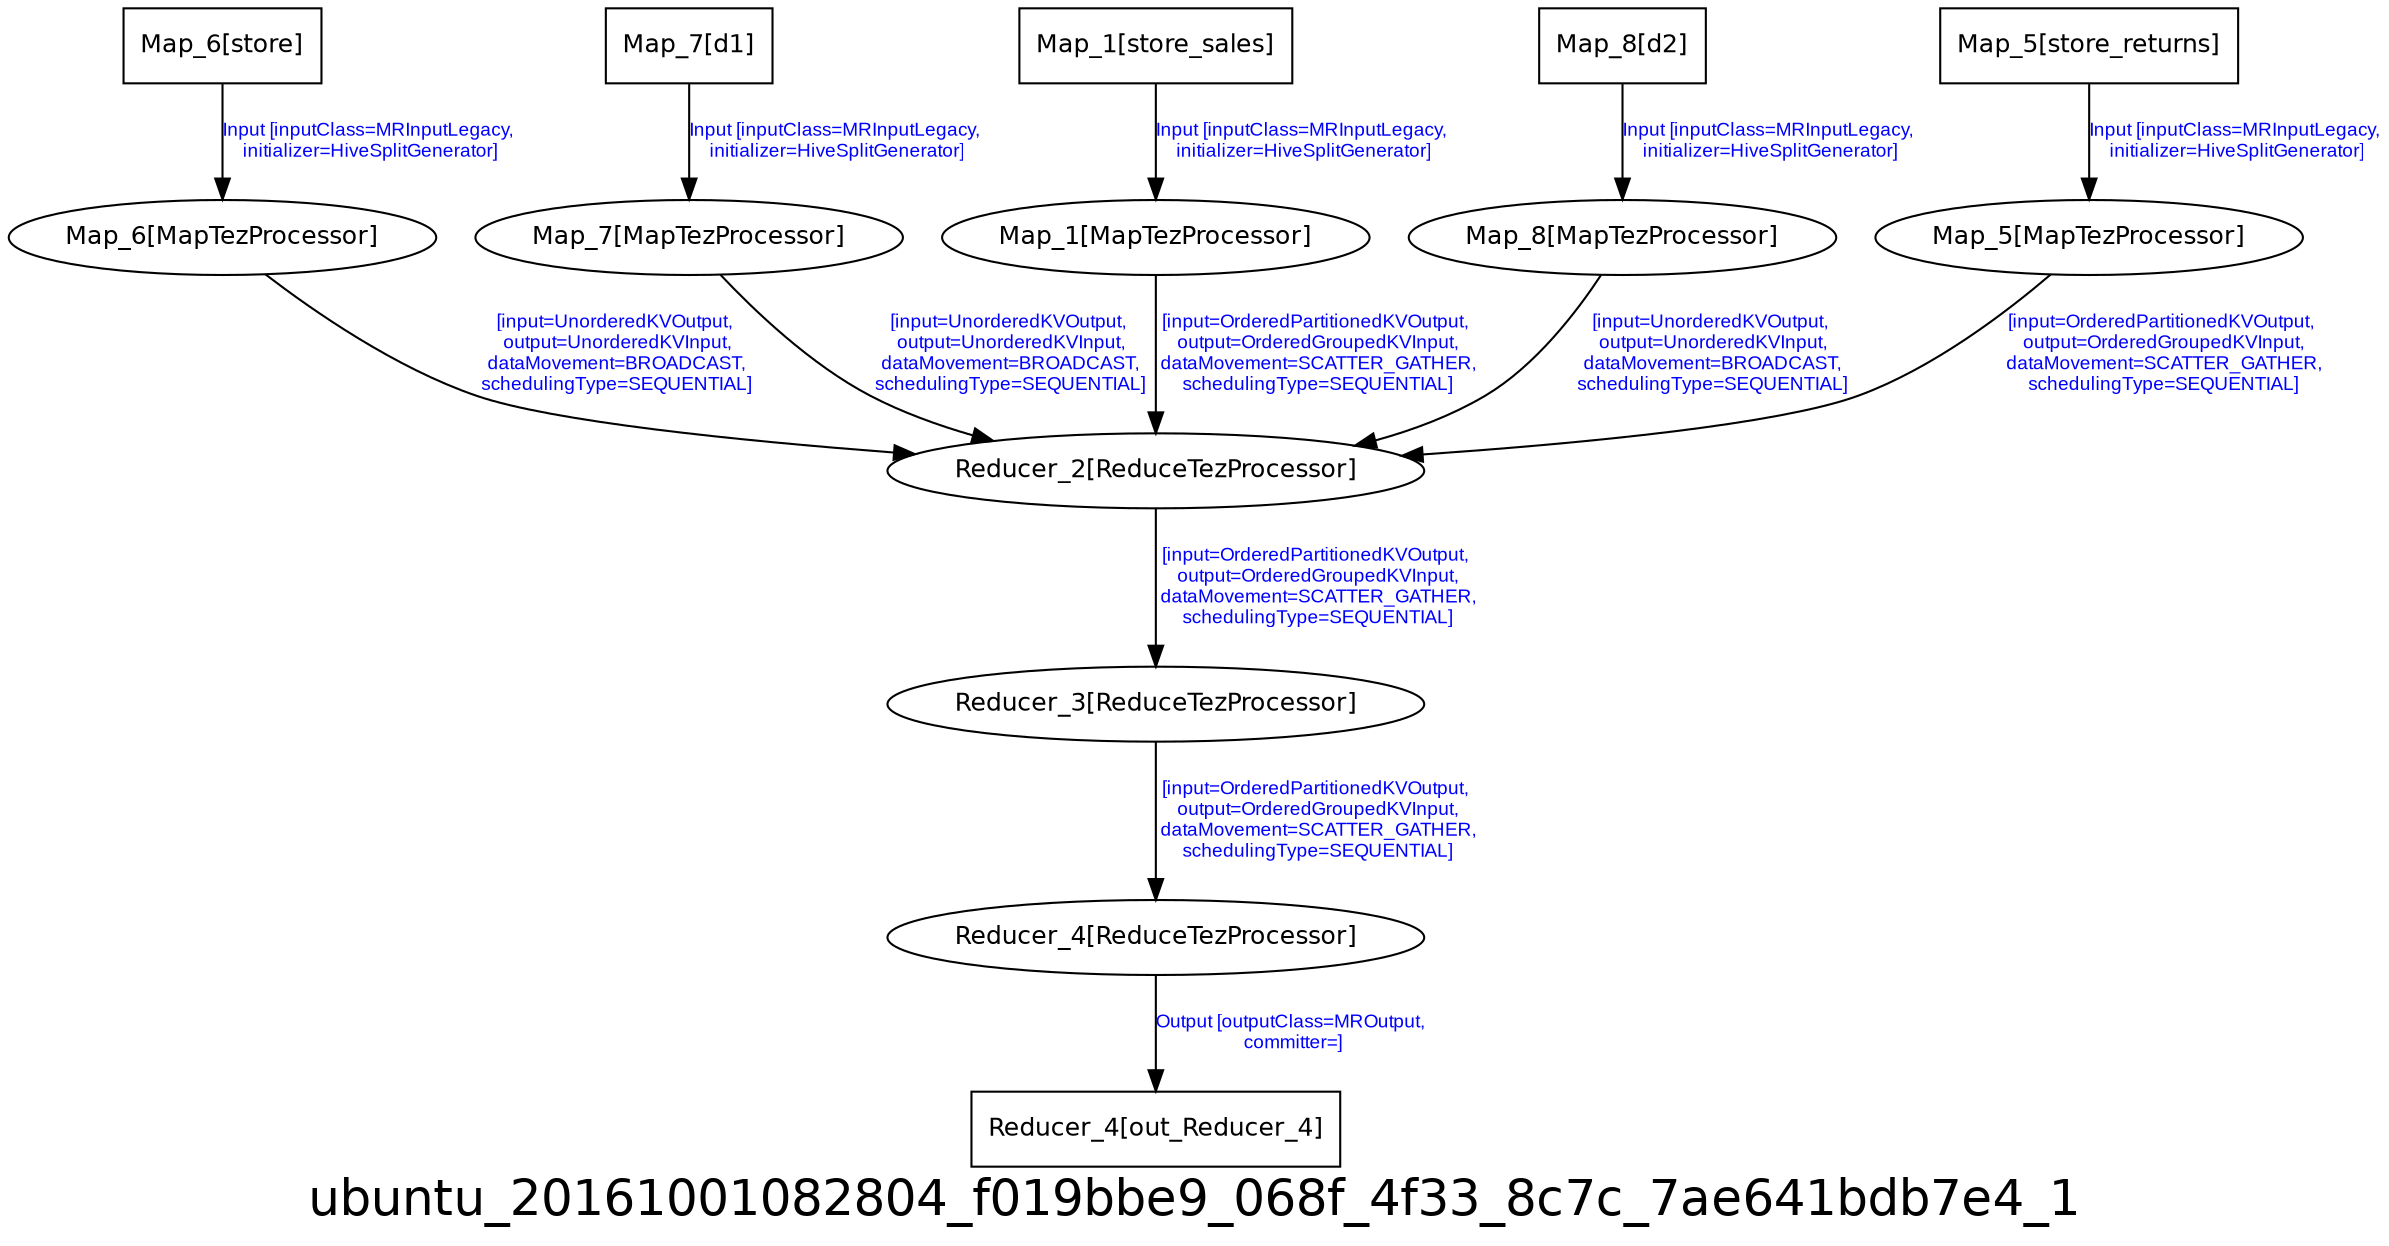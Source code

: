 digraph ubuntu_20161001082804_f019bbe9_068f_4f33_8c7c_7ae641bdb7e4_1 {
graph [ label="ubuntu_20161001082804_f019bbe9_068f_4f33_8c7c_7ae641bdb7e4_1", fontsize=24, fontname=Helvetica];
node [fontsize=12, fontname=Helvetica];
edge [fontsize=9, fontcolor=blue, fontname=Arial];
"ubuntu_20161001082804_f019bbe9_068f_4f33_8c7c_7ae641bdb7e4_1.Map_6_store" [ label = "Map_6[store]", shape = "box" ];
"ubuntu_20161001082804_f019bbe9_068f_4f33_8c7c_7ae641bdb7e4_1.Map_6_store" -> "ubuntu_20161001082804_f019bbe9_068f_4f33_8c7c_7ae641bdb7e4_1.Map_6" [ label = "Input [inputClass=MRInputLegacy,\n initializer=HiveSplitGenerator]" ];
"ubuntu_20161001082804_f019bbe9_068f_4f33_8c7c_7ae641bdb7e4_1.Map_7" [ label = "Map_7[MapTezProcessor]" ];
"ubuntu_20161001082804_f019bbe9_068f_4f33_8c7c_7ae641bdb7e4_1.Map_7" -> "ubuntu_20161001082804_f019bbe9_068f_4f33_8c7c_7ae641bdb7e4_1.Reducer_2" [ label = "[input=UnorderedKVOutput,\n output=UnorderedKVInput,\n dataMovement=BROADCAST,\n schedulingType=SEQUENTIAL]" ];
"ubuntu_20161001082804_f019bbe9_068f_4f33_8c7c_7ae641bdb7e4_1.Map_7_d1" [ label = "Map_7[d1]", shape = "box" ];
"ubuntu_20161001082804_f019bbe9_068f_4f33_8c7c_7ae641bdb7e4_1.Map_7_d1" -> "ubuntu_20161001082804_f019bbe9_068f_4f33_8c7c_7ae641bdb7e4_1.Map_7" [ label = "Input [inputClass=MRInputLegacy,\n initializer=HiveSplitGenerator]" ];
"ubuntu_20161001082804_f019bbe9_068f_4f33_8c7c_7ae641bdb7e4_1.Reducer_3" [ label = "Reducer_3[ReduceTezProcessor]" ];
"ubuntu_20161001082804_f019bbe9_068f_4f33_8c7c_7ae641bdb7e4_1.Reducer_3" -> "ubuntu_20161001082804_f019bbe9_068f_4f33_8c7c_7ae641bdb7e4_1.Reducer_4" [ label = "[input=OrderedPartitionedKVOutput,\n output=OrderedGroupedKVInput,\n dataMovement=SCATTER_GATHER,\n schedulingType=SEQUENTIAL]" ];
"ubuntu_20161001082804_f019bbe9_068f_4f33_8c7c_7ae641bdb7e4_1.Map_1_store_sales" [ label = "Map_1[store_sales]", shape = "box" ];
"ubuntu_20161001082804_f019bbe9_068f_4f33_8c7c_7ae641bdb7e4_1.Map_1_store_sales" -> "ubuntu_20161001082804_f019bbe9_068f_4f33_8c7c_7ae641bdb7e4_1.Map_1" [ label = "Input [inputClass=MRInputLegacy,\n initializer=HiveSplitGenerator]" ];
"ubuntu_20161001082804_f019bbe9_068f_4f33_8c7c_7ae641bdb7e4_1.Map_8_d2" [ label = "Map_8[d2]", shape = "box" ];
"ubuntu_20161001082804_f019bbe9_068f_4f33_8c7c_7ae641bdb7e4_1.Map_8_d2" -> "ubuntu_20161001082804_f019bbe9_068f_4f33_8c7c_7ae641bdb7e4_1.Map_8" [ label = "Input [inputClass=MRInputLegacy,\n initializer=HiveSplitGenerator]" ];
"ubuntu_20161001082804_f019bbe9_068f_4f33_8c7c_7ae641bdb7e4_1.Reducer_4" [ label = "Reducer_4[ReduceTezProcessor]" ];
"ubuntu_20161001082804_f019bbe9_068f_4f33_8c7c_7ae641bdb7e4_1.Reducer_4" -> "ubuntu_20161001082804_f019bbe9_068f_4f33_8c7c_7ae641bdb7e4_1.Reducer_4_out_Reducer_4" [ label = "Output [outputClass=MROutput,\n committer=]" ];
"ubuntu_20161001082804_f019bbe9_068f_4f33_8c7c_7ae641bdb7e4_1.Reducer_4_out_Reducer_4" [ label = "Reducer_4[out_Reducer_4]", shape = "box" ];
"ubuntu_20161001082804_f019bbe9_068f_4f33_8c7c_7ae641bdb7e4_1.Reducer_2" [ label = "Reducer_2[ReduceTezProcessor]" ];
"ubuntu_20161001082804_f019bbe9_068f_4f33_8c7c_7ae641bdb7e4_1.Reducer_2" -> "ubuntu_20161001082804_f019bbe9_068f_4f33_8c7c_7ae641bdb7e4_1.Reducer_3" [ label = "[input=OrderedPartitionedKVOutput,\n output=OrderedGroupedKVInput,\n dataMovement=SCATTER_GATHER,\n schedulingType=SEQUENTIAL]" ];
"ubuntu_20161001082804_f019bbe9_068f_4f33_8c7c_7ae641bdb7e4_1.Map_8" [ label = "Map_8[MapTezProcessor]" ];
"ubuntu_20161001082804_f019bbe9_068f_4f33_8c7c_7ae641bdb7e4_1.Map_8" -> "ubuntu_20161001082804_f019bbe9_068f_4f33_8c7c_7ae641bdb7e4_1.Reducer_2" [ label = "[input=UnorderedKVOutput,\n output=UnorderedKVInput,\n dataMovement=BROADCAST,\n schedulingType=SEQUENTIAL]" ];
"ubuntu_20161001082804_f019bbe9_068f_4f33_8c7c_7ae641bdb7e4_1.Map_5" [ label = "Map_5[MapTezProcessor]" ];
"ubuntu_20161001082804_f019bbe9_068f_4f33_8c7c_7ae641bdb7e4_1.Map_5" -> "ubuntu_20161001082804_f019bbe9_068f_4f33_8c7c_7ae641bdb7e4_1.Reducer_2" [ label = "[input=OrderedPartitionedKVOutput,\n output=OrderedGroupedKVInput,\n dataMovement=SCATTER_GATHER,\n schedulingType=SEQUENTIAL]" ];
"ubuntu_20161001082804_f019bbe9_068f_4f33_8c7c_7ae641bdb7e4_1.Map_1" [ label = "Map_1[MapTezProcessor]" ];
"ubuntu_20161001082804_f019bbe9_068f_4f33_8c7c_7ae641bdb7e4_1.Map_1" -> "ubuntu_20161001082804_f019bbe9_068f_4f33_8c7c_7ae641bdb7e4_1.Reducer_2" [ label = "[input=OrderedPartitionedKVOutput,\n output=OrderedGroupedKVInput,\n dataMovement=SCATTER_GATHER,\n schedulingType=SEQUENTIAL]" ];
"ubuntu_20161001082804_f019bbe9_068f_4f33_8c7c_7ae641bdb7e4_1.Map_5_store_returns" [ label = "Map_5[store_returns]", shape = "box" ];
"ubuntu_20161001082804_f019bbe9_068f_4f33_8c7c_7ae641bdb7e4_1.Map_5_store_returns" -> "ubuntu_20161001082804_f019bbe9_068f_4f33_8c7c_7ae641bdb7e4_1.Map_5" [ label = "Input [inputClass=MRInputLegacy,\n initializer=HiveSplitGenerator]" ];
"ubuntu_20161001082804_f019bbe9_068f_4f33_8c7c_7ae641bdb7e4_1.Map_6" [ label = "Map_6[MapTezProcessor]" ];
"ubuntu_20161001082804_f019bbe9_068f_4f33_8c7c_7ae641bdb7e4_1.Map_6" -> "ubuntu_20161001082804_f019bbe9_068f_4f33_8c7c_7ae641bdb7e4_1.Reducer_2" [ label = "[input=UnorderedKVOutput,\n output=UnorderedKVInput,\n dataMovement=BROADCAST,\n schedulingType=SEQUENTIAL]" ];
}
